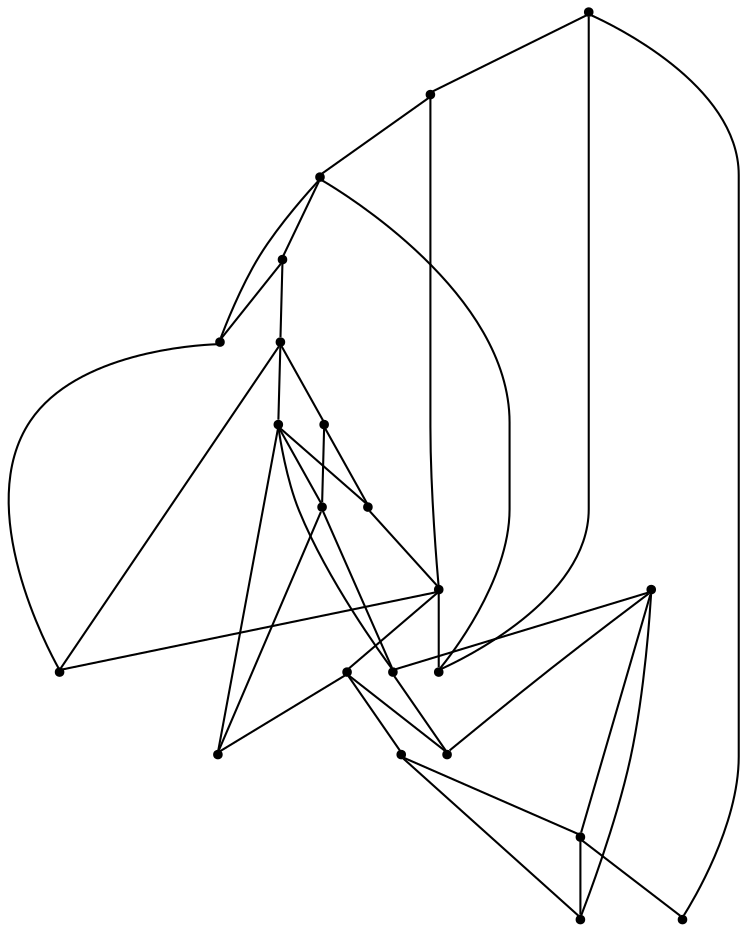 graph {
  node [shape=point,comment="{\"directed\":false,\"doi\":\"10.1007/978-3-319-50106-2_41\",\"figure\":\"6 (1)\"}"]

  v0 [pos="1031.9352255246063,2003.0041808330816"]
  v1 [pos="1018.8195738728631,1968.2906716393077"]
  v2 [pos="1018.3424540777714,2108.4446940934404"]
  v3 [pos="916.4668618910965,2122.338338728884"]
  v4 [pos="911.7786150310656,2013.8098825735228"]
  v5 [pos="920.8467049252928,1990.3105621091422"]
  v6 [pos="913.6382742037451,2161.6690735206957"]
  v7 [pos="905.2514865138377,2071.4015881799824"]
  v8 [pos="864.8710925941824,1983.7720996050962"]
  v9 [pos="899.3255546917347,1970.0992312501076"]
  v10 [pos="893.9455294355682,2127.9766546240253"]
  v11 [pos="899.024495328144,1937.5903054789628"]
  v12 [pos="864.7919250141484,2136.3987101521598"]
  v13 [pos="844.7762623637972,2088.6917029318474"]
  v14 [pos="842.046665945697,2019.535695059075"]
  v15 [pos="847.1224842115967,2048.8525213835505"]
  v16 [pos="1033.070851076273,2075.6980777300323"]
  v17 [pos="986.3977632383376,1924.0092576737948"]
  v18 [pos="939.7247071946109,2169.045239572758"]
  v19 [pos="904.7181068661878,2040.6929556266482"]
  v20 [pos="834.7079902475996,1994.019501880562"]
  v21 [pos="840.5422275713822,2110.7033270086927"]

  v0 -- v1 [id="-1",pos="1031.9352255246063,2003.0041808330816 1031.193811027697,1999.3181519055975 1030.2868979552868,1995.656695266633 1029.184772105501,1992.0733386203087 1026.5843051543056,1983.624342159163 1022.897250539781,1975.6092167766792 1018.8195738728631,1968.2906716393077"]
  v20 -- v11 [id="-2",pos="834.7079902475996,1994.019501880562 840.5422275713822,1984.2972063228367 840.5422275713822,1984.2972063228367 840.5422275713822,1984.2972063228367 846.3765284835825,1974.570841156255 858.0450667195655,1955.1262500408043 883.3282031267581,1943.4579183981018 888.1423578128704,1941.2357970668127 893.4504325886254,1939.2956922535127 899.024495328144,1937.5903054789628"]
  v20 -- v1 [id="-3",pos="834.7079902475996,1994.019501880562 835.6789853858465,1984.2972063228367 835.6789853858465,1984.2972063228367 835.6789853858465,1984.2972063228367 836.6541137712439,1974.5707139809783 838.5960404593202,1955.1262500408043 855.1278844692565,1938.594735814811 871.6596648907752,1922.0629672382643 902.7729689630177,1908.4526691194415 937.7785200825489,1906.5066330344644 972.7841347904979,1904.5603425989339 1011.6819965457354,1914.2869621160694 1025.8342347885807,1926.5263107514224 1039.9906698669943,1938.7697289956322 1029.4056146801659,1953.5302003174702 1024.1131506751694,1960.9104359783887 1018.8195738728631,1968.2906716393077 1018.8195738728631,1968.2906716393077 1018.8195738728631,1968.2906716393077"]
  v21 -- v10 [id="-4",pos="840.5422275713822,2110.7033270086927 848.3226520072269,2111.674310246753 848.3226520072269,2111.674310246753 848.3226520072269,2111.674310246753 856.0988796075035,2112.6494902689465 871.6596648907752,2114.5914567450673 888.1873120651434,2124.317821911649 890.0973616297822,2125.441116918226 892.0203738957047,2126.668270147245 893.9455294355682,2127.9766546240253"]
  v15 -- v3 [id="-5",pos="847.1224842115967,2048.8525213835505 851.8607115679382,2058.1831170888563 851.8607115679382,2058.1831170888563 851.8607115679382,2058.1831170888563 856.5990025126976,2067.517782403018 866.0713239782303,2086.1913098154746 877.631507550456,2098.4390520190946 889.1874942871137,2110.6907366562937 902.827209883314,2116.516636084655 909.6407724280621,2119.425389014703 916.4668618910965,2122.338338728884 916.4668618910965,2122.338338728884 916.4668618910965,2122.338338728884"]
  v12 -- v2 [id="-6",pos="864.7919250141484,2136.3987101521598 866.5838466248754,2141.8371065122346 866.5838466248754,2141.8371065122346 866.5838466248754,2141.8371065122346 868.37583182402,2147.279572481166 871.9639354694597,2158.164504419028 887.3705188398138,2170.412119447371 902.7729689630177,2182.659734475714 930.0022924822723,2196.2701597698137 957.2274827543765,2197.728605843694 984.4484761909127,2199.187179092851 1011.6819965457354,2188.493900297065 1021.8669534084087,2171.5873461799074 1032.0477134355137,2154.6806648874735 1025.200830559892,2131.5605810983907 1021.7711256629378,2120.0046724003437 1018.3424540777714,2108.4446940934404 1018.3424540777714,2108.4446940934404 1018.3424540777714,2108.4446940934404"]
  v19 -- v14 [id="-7",pos="904.7181068661878,2040.6929556266482 899.8558503011263,2037.7758091283345 899.8558503011263,2037.7758091283345 899.8558503011263,2037.7758091283345 894.9968049511588,2034.8587898052974 885.270193403252,2029.0246239839462 874.8268767994723,2025.4990709616136 864.3793633601244,2021.9735179392815 853.2151448649036,2020.7525081071117 847.6308736110914,2020.1441015830933 842.046665945697,2019.535695059075 842.046665945697,2019.535695059075 842.046665945697,2019.535695059075"]
  v18 -- v10 [id="-9",pos="939.7247071946109,2169.045239572758 930.969154373369,2160.293927253093 930.969154373369,2160.293927253093 930.969154373369,2160.293927253093 923.2325686356712,2152.5537244364573 908.6467009974859,2137.9677061783013 893.9455294355682,2127.9766546240253"]
  v18 -- v6 [id="-10",pos="939.7247071946109,2169.045239572758 929.027164096875,2166.128093074444 929.027164096875,2166.128093074444 929.027164096875,2166.128093074444 925.0910405182151,2165.054371156249 919.7043942047002,2163.5854070772134 913.6382742037451,2161.6690735206957"]
  v18 -- v3 [id="-11",pos="939.7247071946109,2169.045239572758 933.8904698708283,2158.347891168116 933.8904698708283,2158.347891168116 933.8904698708283,2158.347891168116 929.665297646246,2150.603870892578 922.3781419659276,2137.247333576416 916.4668618910965,2122.338338728884"]
  v0 -- v16 [id="-12",pos="1031.9352255246063,2003.0041808330816 1036.4299598306072,2025.3321151305558 1034.8808589198004,2048.594450525922 1034.0438810438864,2061.1127267642923 1033.070851076273,2075.6980777300323 1033.070851076273,2075.6980777300323 1033.070851076273,2075.6980777300323"]
  v1 -- v17 [id="-13",pos="1018.8195738728631,1968.2906716393077 1010.6801109758194,1953.6884361334928 1000.9738130705257,1941.8258620315096 995.1502161242169,1934.7067332537135 986.3977632383376,1924.0092576737948 986.3977632383376,1924.0092576737948 986.3977632383376,1924.0092576737948"]
  v20 -- v21 [id="-14",pos="834.7079902475996,1994.019501880562 831.7908715857083,2003.741797438288 831.7908715857083,2003.741797438288 831.7908715857083,2003.741797438288 828.8737529238169,2013.4681626048696 823.0394520116166,2032.9127537203203 824.0104471498636,2052.3614144446274 824.9856391236787,2071.8100751689344 832.7618667239552,2091.2546662843856 836.6541137712439,2100.9810314509673 840.5422275713822,2110.7033270086927 840.5422275713822,2110.7033270086927 840.5422275713822,2110.7033270086927"]
  v17 -- v5 [id="-15",pos="986.3977632383376,1924.0092576737948 975.7012534523892,1931.7895867553993 975.7012534523892,1931.7895867553993 975.7012534523892,1931.7895867553993 965.0037103546532,1939.5655918775947 943.6128209947493,1955.1262500408043 930.0022924822723,1974.570841156255 926.4485682782172,1979.6458258607045 923.4251842708716,1984.9855574279727 920.8467049252928,1990.3105621091422"]
  v17 -- v9 [id="-16",pos="986.3977632383376,1924.0092576737948 972.7841347904979,1931.7895867553993 972.7841347904979,1931.7895867553993 972.7841347904979,1931.7895867553993 959.1736698664386,1939.5655918775947 931.944346347184,1955.1262500408043 906.6611463515737,1966.7947088587835 904.1930592966244,1967.9339304355435 901.7434845317351,1969.0360503002698 899.3255546917347,1970.0992312501076"]
  v2 -- v6 [id="-17",pos="1018.3424540777714,2108.4446940934404 1019.8291353864439,2118.05850914009 1019.8291353864439,2118.05850914009 1019.8291353864439,2118.05850914009 1021.3127167597537,2127.672451362016 1024.2756826708053,2146.900208630592 1016.0326524962082,2162.348316673869 1007.7896859100291,2177.7964247171467 988.3449200737695,2189.4648835351254 971.8131396522508,2191.894312847066 955.2771623951642,2194.3280661184162 941.6708307182553,2187.518720274872 932.4610658293972,2180.942741064181 923.2512373521213,2174.366761853491 918.4463057456146,2168.0199524915215 913.6382742037451,2161.6690735206957"]
  v21 -- v12 [id="-18",pos="840.5422275713822,2110.7033270086927 846.3764648951649,2117.5084760681043 846.3764648951649,2117.5084760681043 846.3764648951649,2117.5084760681043 850.1543796010153,2121.917766604654 856.3786000735818,2129.1787081534712 864.7919250141484,2136.3987101521598"]
  v13 -- v15 [id="-19",pos="844.7762623637972,2088.6917029318474 846.4511193361712,2078.57397005979 848.0047002216115,2065.4686164464515 847.1224842115967,2048.8525213835505"]
  v14 -- v20 [id="-20",pos="842.046665945697,2019.535695059075 840.4364008839278,2013.1139662596788 838.7958287588056,2007.6452549530454 837.6251089094909,2003.741797438288 834.7079902475996,1994.019501880562 834.7079902475996,1994.019501880562 834.7079902475996,1994.019501880562"]
  v15 -- v7 [id="-21",pos="847.1224842115967,2048.8525213835505 852.8317067061853,2052.3530208763614 852.8317067061853,2052.3530208763614 852.8317067061853,2052.3530208763614 858.5409292007738,2055.8535203691717 869.9636346139366,2062.858716138927 879.6526654069839,2066.617635794113 889.337499364463,2070.3765554492993 897.2929827142301,2070.8890718146413 905.2514865138377,2071.4015881799824"]
  v21 -- v13 [id="-22",pos="840.5422275713822,2110.7033270086927 842.4884146834443,2100.9810314509673 842.4884146834443,2100.9810314509673 842.4884146834443,2100.9810314509673 843.1216021357367,2097.809638618422 843.9621467562074,2093.60504213645 844.7762623637972,2088.6917029318474"]
  v19 -- v7 [id="-23",pos="904.7181068661878,2040.6929556266482 904.7191560750797,2051.390431206567 904.7191560750797,2051.390431206567 904.7191560750797,2051.390431206567 904.7191560750797,2056.2098436295505 904.7191560750797,2063.203022572116 905.2514865138377,2071.4015881799824"]
  v20 -- v8 [id="-24",pos="834.7079902475996,1994.019501880562 846.3765284835825,1990.131372144188 846.3765284835825,1990.131372144188 846.3765284835825,1990.131372144188 850.9426149964656,1988.6082919968476 857.2954747968657,1986.4904719319793 864.8710925941824,1983.7720996050962"]
  v15 -- v14 [id="-25",pos="847.1224842115967,2048.8525213835505 846.7662155048149,2040.7180355040136 844.4418558042996,2029.0761151470238 842.046665945697,2019.535695059075"]
  v11 -- v17 [id="-26",pos="899.024495328144,1937.5903054789628 922.7172000308503,1930.3778093388364 951.2081999241728,1927.5274314313083 966.9498974667152,1925.9552937587714 986.3977632383376,1924.0092576737948 986.3977632383376,1924.0092576737948 986.3977632383376,1924.0092576737948"]
  v18 -- v2 [id="-28",pos="939.7247071946109,2169.045239572758 951.3932454305939,2163.2110737514067 951.3932454305939,2163.2110737514067 951.3932454305939,2163.2110737514067 963.061783666577,2157.3769079300555 986.3987965501251,2145.708449112077 1001.9554485862465,2130.151987733 1008.8248034418011,2123.2827732076 1014.1770980713957,2115.656636421083 1018.3424540777714,2108.4446940934404"]
  v4 -- v8 [id="-29",pos="911.7786150310656,2013.8098825735228 907.4778759884856,2005.2710801413232 903.1772005343233,1996.7282081002672 895.3634557676049,1991.7191554745327 887.5455141653184,1986.714172457655 876.2062367561753,1985.2431360313753 870.5386646751788,1984.505519426169 864.8710925941824,1983.7720996050962 864.8710925941824,1983.7720996050962 864.8710925941824,1983.7720996050962"]
  v0 -- v11 [id="-30",pos="1031.9352255246063,2003.0041808330816 1036.0108615685356,1994.702941817869 1036.0108615685356,1994.702941817869 1036.0108615685356,1994.702941817869 1040.0948276951833,1986.3976331938002 1048.2502966186103,1969.7867615951086 1051.3591343598607,1954.6763039116286 1054.4638388539609,1939.5655918775947 1052.5176517418988,1925.9552937587714 1040.853310341484,1915.2580725294065 1029.184772105501,1904.5605969494877 1007.7896859100291,1896.784337476739 982.5273429154237,1900.993330436378 957.2733300035368,1905.2023233960172 928.1520602925165,1921.4006383969 913.5871968072294,1929.4976339176364 899.024495328144,1937.5903054789628 899.024495328144,1937.5903054789628 899.024495328144,1937.5903054789628"]
  v7 -- v3 [id="-31",pos="905.2514865138377,2071.4015881799824 905.9042437926026,2081.3679584684846 907.3486204679797,2093.119192987199 910.5533933988623,2104.869161187342 912.1613645787324,2110.768800645837 914.2137701284437,2116.6687593467104 916.4668618910965,2122.338338728884"]
  v9 -- v8 [id="-32",pos="899.3255546917347,1970.0992312501076 886.6437820299614,1975.67581282103 874.7213167999978,1980.234225199104 864.8710925941824,1983.7720996050962"]
  v5 -- v9 [id="-33",pos="920.8467049252928,1990.3105621091422 899.3255546917347,1970.0992312501076 899.3255546917347,1970.0992312501076 899.3255546917347,1970.0992312501076"]
  v5 -- v4 [id="-34",pos="920.8467049252928,1990.3105621091422 916.874251108372,1998.5158887185285 913.9545307140968,2006.6905181592674 911.7786150310656,2013.8098825735228"]
  v4 -- v19 [id="-35",pos="911.7786150310656,2013.8098825735228 909.9359781878188,2019.8240827578652 908.620368876147,2025.088379942652 907.636274736971,2029.024751159223 904.7181068661878,2040.6929556266482 904.7181068661878,2040.6929556266482 904.7181068661878,2040.6929556266482"]
  v12 -- v6 [id="-36",pos="864.7919250141484,2136.3987101521598 869.3615081107819,2140.315627340431 874.5842123619681,2144.226365357141 880.4110844648668,2147.65461237233 890.8524390654395,2153.798240571545 903.240746104248,2158.389292447062 913.6382742037451,2161.6690735206957"]
  v7 -- v13 [id="-39",pos="905.2514865138377,2071.4015881799824 899.3308007361948,2075.035494538114 899.3308007361948,2075.035494538114 899.3308007361948,2075.035494538114 893.4090021612421,2078.669400896246 881.5612717641865,2085.933016828376 871.4805363181201,2088.816716228902 861.3997372836361,2091.696346020572 853.0859332001414,2090.196059280638 844.7762623637972,2088.6917029318474"]
  v3 -- v10 [id="-41",pos="916.4668618910965,2122.338338728884 910.6075071423232,2122.3548715148627 904.739949487667,2122.3632650831287 900.9935106821596,2123.3009283986785 897.2387417939337,2124.2384645389507 895.5926284249881,2126.10552477706 893.9455294355682,2127.9766546240253"]
  v2 -- v16 [id="-42",pos="1018.3424540777714,2108.4446940934404 1023.6250401638911,2099.317661385996 1027.0107620498943,2090.8531504001394 1029.184772105501,2085.4205004630344 1033.070851076273,2075.6980777300323 1033.070851076273,2075.6980777300323 1033.070851076273,2075.6980777300323"]
  v4 -- v15 [id="-43",pos="911.7786150310656,2013.8098825735228 847.1224842115967,2048.8525213835505 847.1224842115967,2048.8525213835505 847.1224842115967,2048.8525213835505"]
}